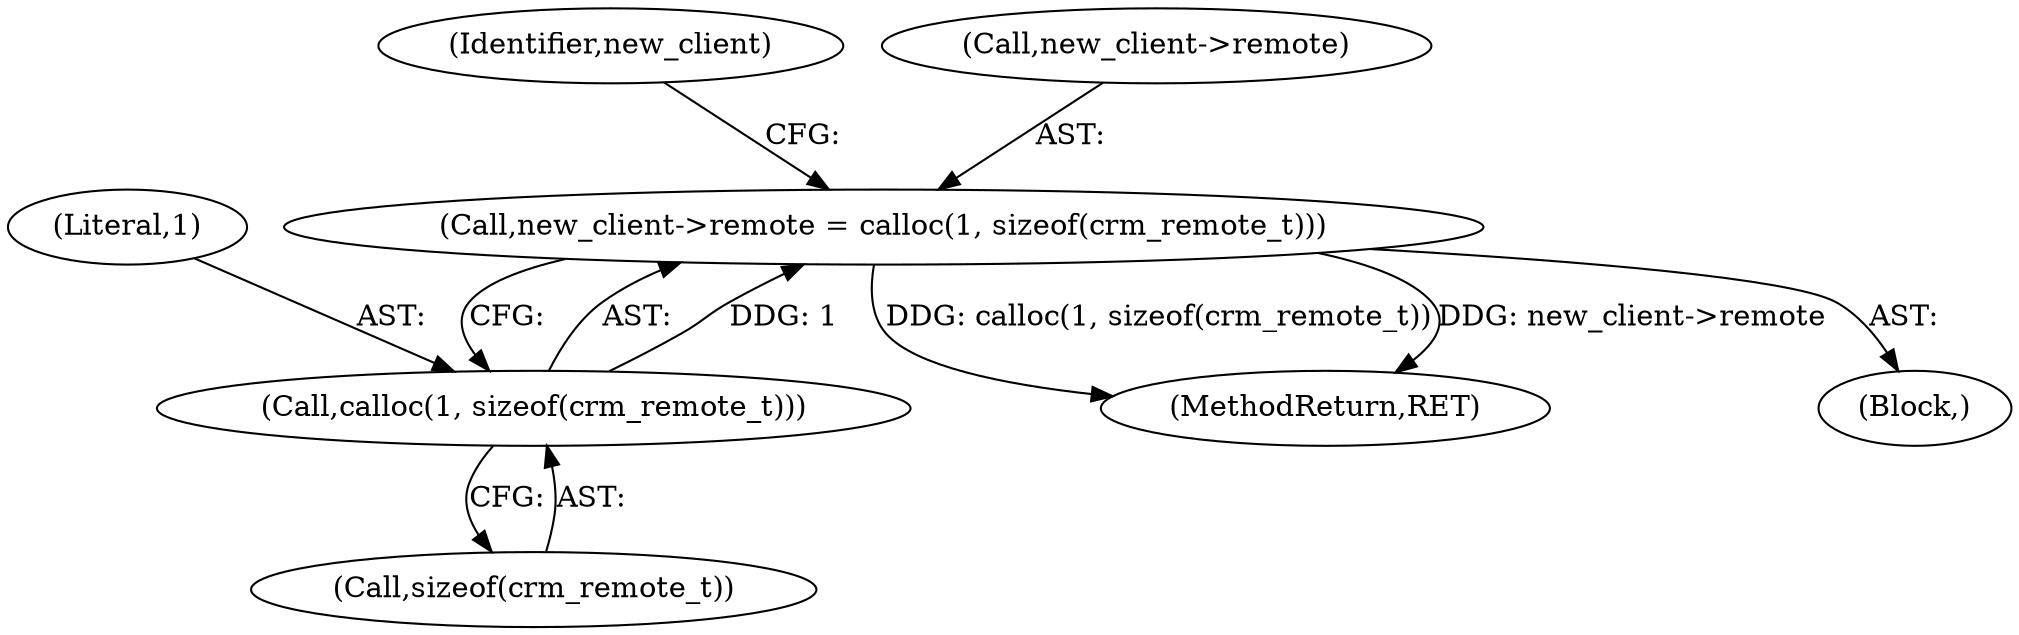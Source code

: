 digraph "0_pacemaker_5ec24a2642bd0854b884d1a9b51d12371373b410_0@API" {
"1000278" [label="(Call,new_client->remote = calloc(1, sizeof(crm_remote_t)))"];
"1000282" [label="(Call,calloc(1, sizeof(crm_remote_t)))"];
"1000288" [label="(Identifier,new_client)"];
"1000283" [label="(Literal,1)"];
"1000342" [label="(MethodReturn,RET)"];
"1000104" [label="(Block,)"];
"1000282" [label="(Call,calloc(1, sizeof(crm_remote_t)))"];
"1000278" [label="(Call,new_client->remote = calloc(1, sizeof(crm_remote_t)))"];
"1000279" [label="(Call,new_client->remote)"];
"1000284" [label="(Call,sizeof(crm_remote_t))"];
"1000278" -> "1000104"  [label="AST: "];
"1000278" -> "1000282"  [label="CFG: "];
"1000279" -> "1000278"  [label="AST: "];
"1000282" -> "1000278"  [label="AST: "];
"1000288" -> "1000278"  [label="CFG: "];
"1000278" -> "1000342"  [label="DDG: calloc(1, sizeof(crm_remote_t))"];
"1000278" -> "1000342"  [label="DDG: new_client->remote"];
"1000282" -> "1000278"  [label="DDG: 1"];
"1000282" -> "1000284"  [label="CFG: "];
"1000283" -> "1000282"  [label="AST: "];
"1000284" -> "1000282"  [label="AST: "];
}
